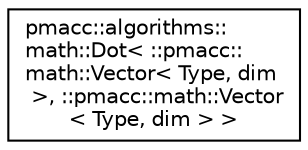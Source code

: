 digraph "Graphical Class Hierarchy"
{
 // LATEX_PDF_SIZE
  edge [fontname="Helvetica",fontsize="10",labelfontname="Helvetica",labelfontsize="10"];
  node [fontname="Helvetica",fontsize="10",shape=record];
  rankdir="LR";
  Node0 [label="pmacc::algorithms::\lmath::Dot\< ::pmacc::\lmath::Vector\< Type, dim\l \>, ::pmacc::math::Vector\l\< Type, dim \> \>",height=0.2,width=0.4,color="black", fillcolor="white", style="filled",URL="$structpmacc_1_1algorithms_1_1math_1_1_dot_3_01_1_1pmacc_1_1math_1_1_vector_3_01_type_00_01dim_017fb4a1fb91840cbdf99021e0414266d1.html",tooltip=" "];
}
